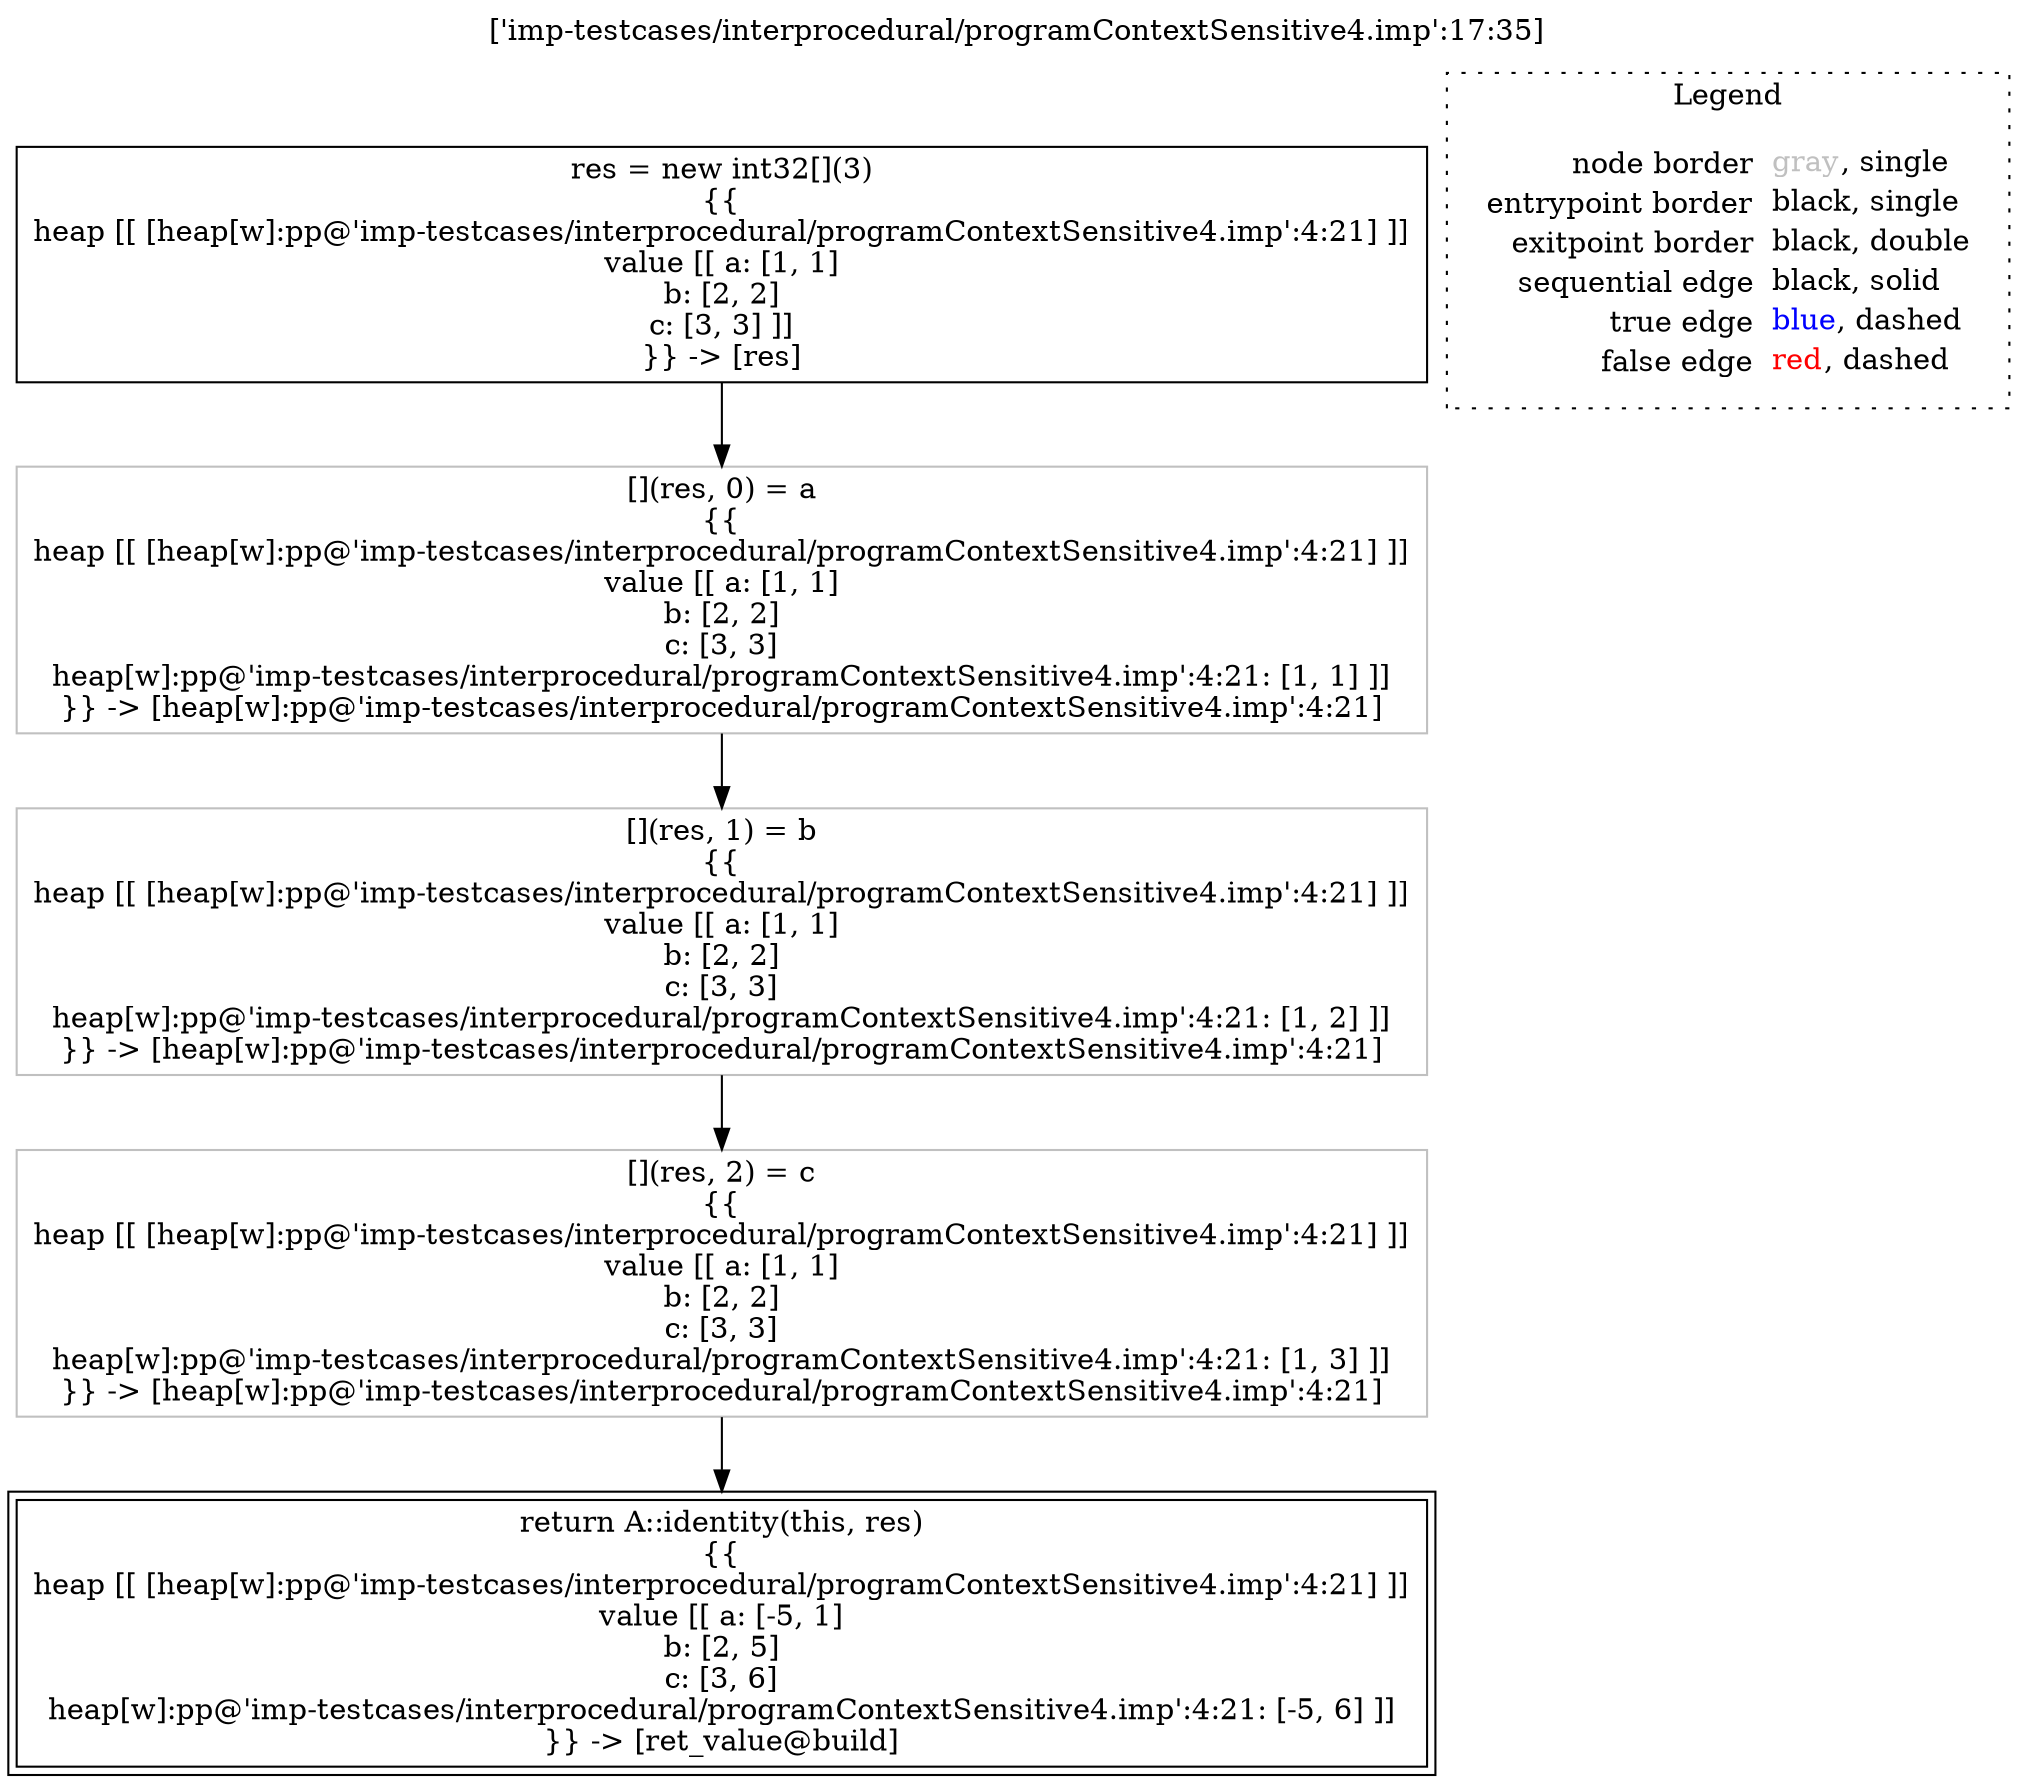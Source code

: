 digraph {
	labelloc="t";
	label="['imp-testcases/interprocedural/programContextSensitive4.imp':17:35]";
	"node0" [shape="rect",color="black",label=<res = new int32[](3)<BR/>{{<BR/>heap [[ [heap[w]:pp@'imp-testcases/interprocedural/programContextSensitive4.imp':4:21] ]]<BR/>value [[ a: [1, 1]<BR/>b: [2, 2]<BR/>c: [3, 3] ]]<BR/>}} -&gt; [res]>];
	"node1" [shape="rect",color="gray",label=<[](res, 1) = b<BR/>{{<BR/>heap [[ [heap[w]:pp@'imp-testcases/interprocedural/programContextSensitive4.imp':4:21] ]]<BR/>value [[ a: [1, 1]<BR/>b: [2, 2]<BR/>c: [3, 3]<BR/>heap[w]:pp@'imp-testcases/interprocedural/programContextSensitive4.imp':4:21: [1, 2] ]]<BR/>}} -&gt; [heap[w]:pp@'imp-testcases/interprocedural/programContextSensitive4.imp':4:21]>];
	"node2" [shape="rect",color="black",peripheries="2",label=<return A::identity(this, res)<BR/>{{<BR/>heap [[ [heap[w]:pp@'imp-testcases/interprocedural/programContextSensitive4.imp':4:21] ]]<BR/>value [[ a: [-5, 1]<BR/>b: [2, 5]<BR/>c: [3, 6]<BR/>heap[w]:pp@'imp-testcases/interprocedural/programContextSensitive4.imp':4:21: [-5, 6] ]]<BR/>}} -&gt; [ret_value@build]>];
	"node3" [shape="rect",color="gray",label=<[](res, 0) = a<BR/>{{<BR/>heap [[ [heap[w]:pp@'imp-testcases/interprocedural/programContextSensitive4.imp':4:21] ]]<BR/>value [[ a: [1, 1]<BR/>b: [2, 2]<BR/>c: [3, 3]<BR/>heap[w]:pp@'imp-testcases/interprocedural/programContextSensitive4.imp':4:21: [1, 1] ]]<BR/>}} -&gt; [heap[w]:pp@'imp-testcases/interprocedural/programContextSensitive4.imp':4:21]>];
	"node4" [shape="rect",color="gray",label=<[](res, 2) = c<BR/>{{<BR/>heap [[ [heap[w]:pp@'imp-testcases/interprocedural/programContextSensitive4.imp':4:21] ]]<BR/>value [[ a: [1, 1]<BR/>b: [2, 2]<BR/>c: [3, 3]<BR/>heap[w]:pp@'imp-testcases/interprocedural/programContextSensitive4.imp':4:21: [1, 3] ]]<BR/>}} -&gt; [heap[w]:pp@'imp-testcases/interprocedural/programContextSensitive4.imp':4:21]>];
	"node1" -> "node4" [color="black"];
	"node0" -> "node3" [color="black"];
	"node3" -> "node1" [color="black"];
	"node4" -> "node2" [color="black"];
subgraph cluster_legend {
	label="Legend";
	style=dotted;
	node [shape=plaintext];
	"legend" [label=<<table border="0" cellpadding="2" cellspacing="0" cellborder="0"><tr><td align="right">node border&nbsp;</td><td align="left"><font color="gray">gray</font>, single</td></tr><tr><td align="right">entrypoint border&nbsp;</td><td align="left"><font color="black">black</font>, single</td></tr><tr><td align="right">exitpoint border&nbsp;</td><td align="left"><font color="black">black</font>, double</td></tr><tr><td align="right">sequential edge&nbsp;</td><td align="left"><font color="black">black</font>, solid</td></tr><tr><td align="right">true edge&nbsp;</td><td align="left"><font color="blue">blue</font>, dashed</td></tr><tr><td align="right">false edge&nbsp;</td><td align="left"><font color="red">red</font>, dashed</td></tr></table>>];
}

}
